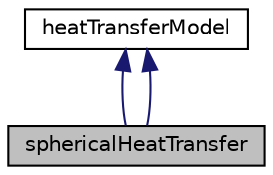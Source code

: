 digraph "sphericalHeatTransfer"
{
  bgcolor="transparent";
  edge [fontname="Helvetica",fontsize="10",labelfontname="Helvetica",labelfontsize="10"];
  node [fontname="Helvetica",fontsize="10",shape=record];
  Node1 [label="sphericalHeatTransfer",height=0.2,width=0.4,color="black", fillcolor="grey75", style="filled", fontcolor="black"];
  Node2 -> Node1 [dir="back",color="midnightblue",fontsize="10",style="solid",fontname="Helvetica"];
  Node2 [label="heatTransferModel",height=0.2,width=0.4,color="black",URL="$a00991.html",tooltip="Base class for film heat transfer models. "];
  Node2 -> Node1 [dir="back",color="midnightblue",fontsize="10",style="solid",fontname="Helvetica"];
}
